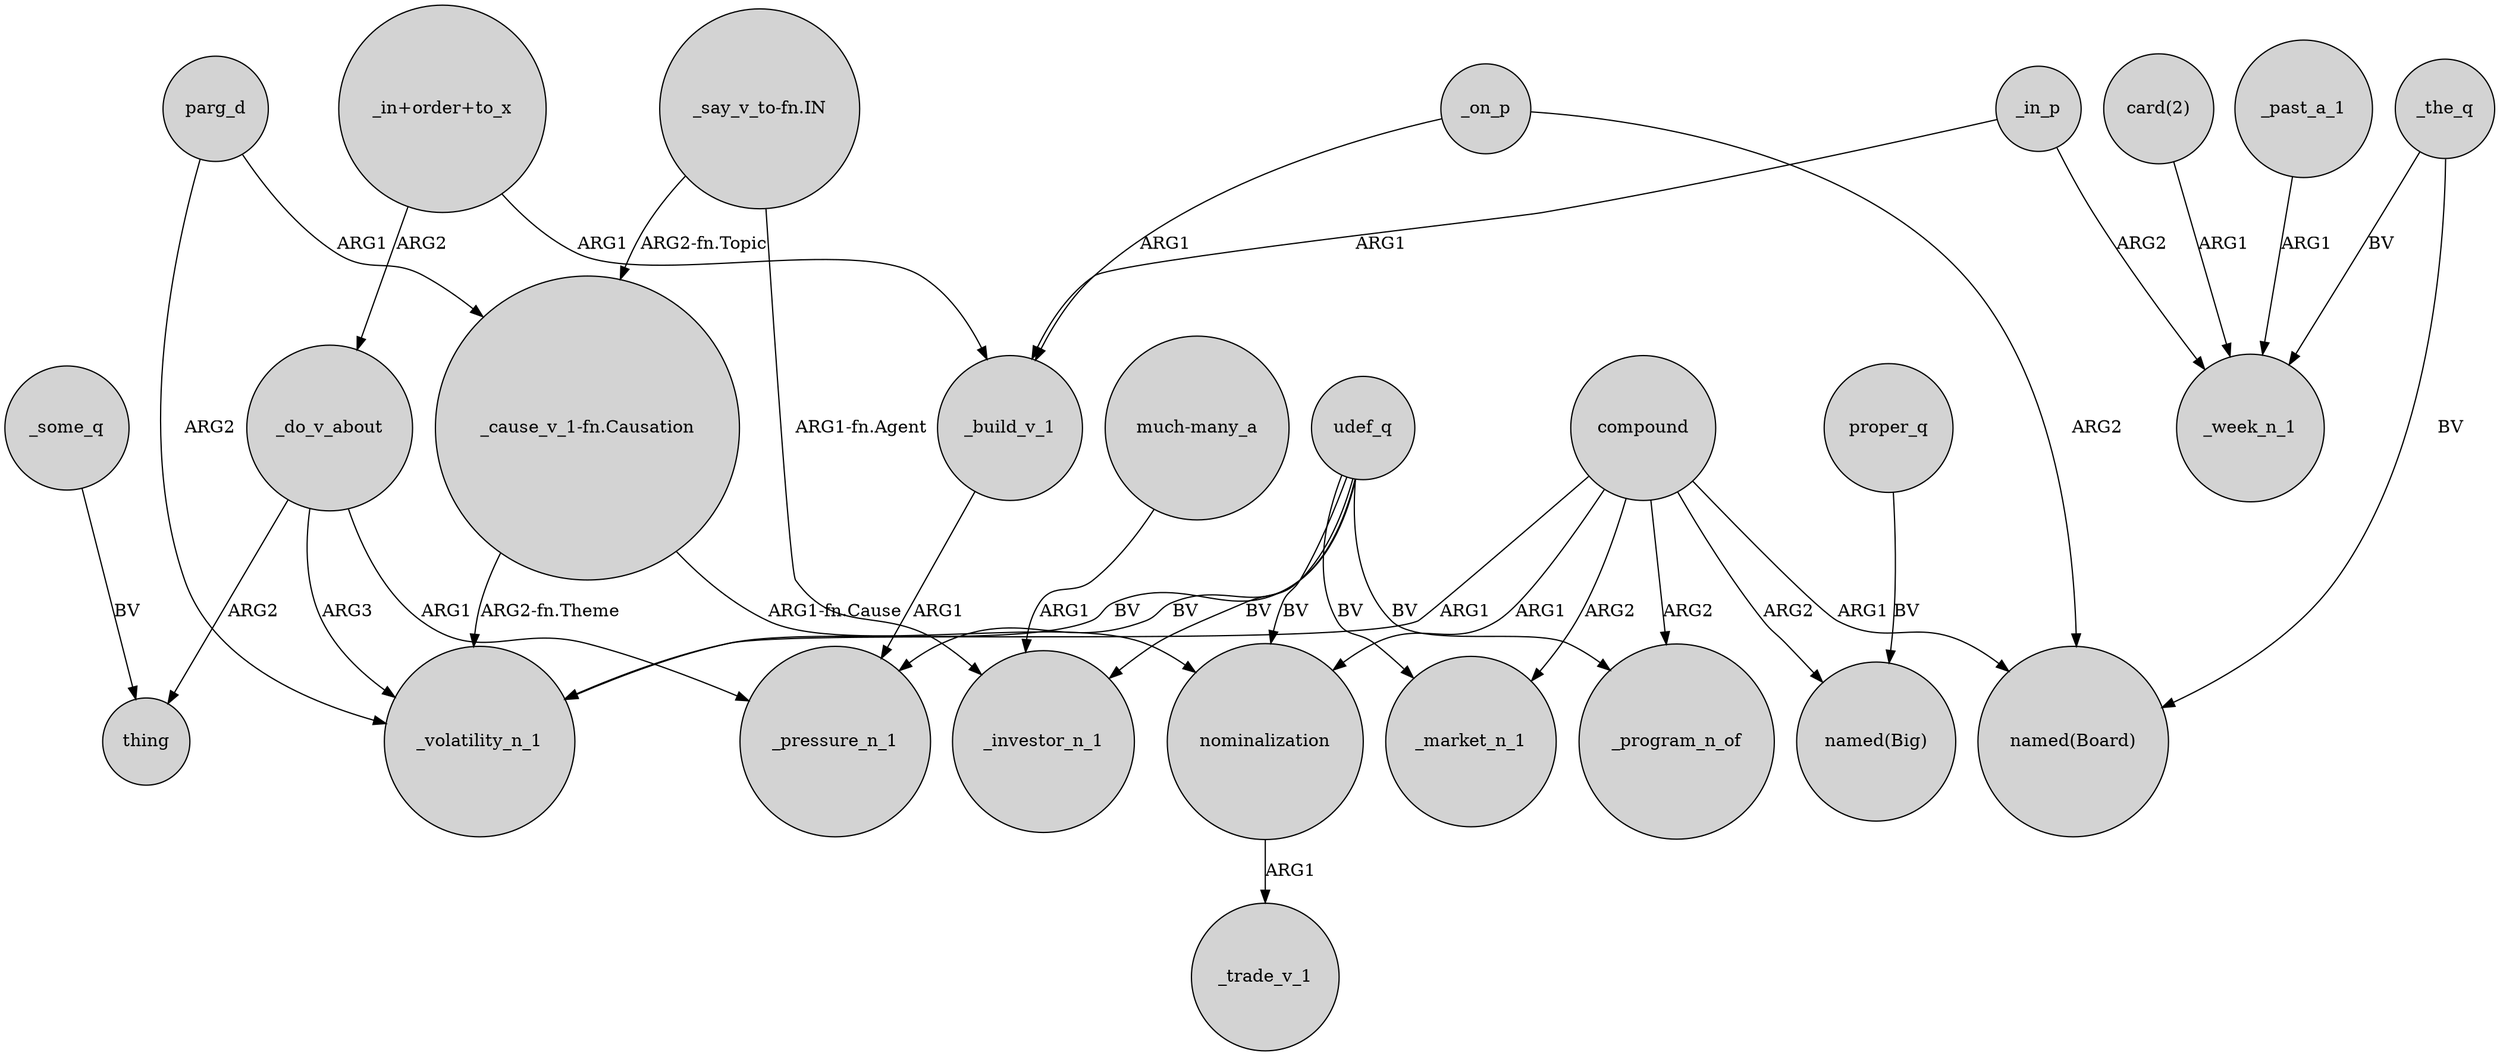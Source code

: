 digraph {
	node [shape=circle style=filled]
	udef_q -> _pressure_n_1 [label=BV]
	compound -> _market_n_1 [label=ARG2]
	"_in+order+to_x" -> _build_v_1 [label=ARG1]
	_the_q -> "named(Board)" [label=BV]
	compound -> _program_n_of [label=ARG2]
	_past_a_1 -> _week_n_1 [label=ARG1]
	udef_q -> _volatility_n_1 [label=BV]
	_some_q -> thing [label=BV]
	udef_q -> _investor_n_1 [label=BV]
	"much-many_a" -> _investor_n_1 [label=ARG1]
	parg_d -> _volatility_n_1 [label=ARG2]
	"_cause_v_1-fn.Causation" -> _volatility_n_1 [label="ARG2-fn.Theme"]
	udef_q -> _program_n_of [label=BV]
	udef_q -> _market_n_1 [label=BV]
	nominalization -> _trade_v_1 [label=ARG1]
	"card(2)" -> _week_n_1 [label=ARG1]
	_in_p -> _build_v_1 [label=ARG1]
	"_cause_v_1-fn.Causation" -> nominalization [label="ARG1-fn.Cause"]
	compound -> "named(Board)" [label=ARG1]
	_do_v_about -> thing [label=ARG2]
	"_in+order+to_x" -> _do_v_about [label=ARG2]
	parg_d -> "_cause_v_1-fn.Causation" [label=ARG1]
	"_say_v_to-fn.IN" -> _investor_n_1 [label="ARG1-fn.Agent"]
	_on_p -> "named(Board)" [label=ARG2]
	_the_q -> _week_n_1 [label=BV]
	compound -> _volatility_n_1 [label=ARG1]
	_do_v_about -> _pressure_n_1 [label=ARG1]
	_build_v_1 -> _pressure_n_1 [label=ARG1]
	udef_q -> nominalization [label=BV]
	"_say_v_to-fn.IN" -> "_cause_v_1-fn.Causation" [label="ARG2-fn.Topic"]
	_do_v_about -> _volatility_n_1 [label=ARG3]
	compound -> "named(Big)" [label=ARG2]
	_in_p -> _week_n_1 [label=ARG2]
	_on_p -> _build_v_1 [label=ARG1]
	compound -> nominalization [label=ARG1]
	proper_q -> "named(Big)" [label=BV]
}
